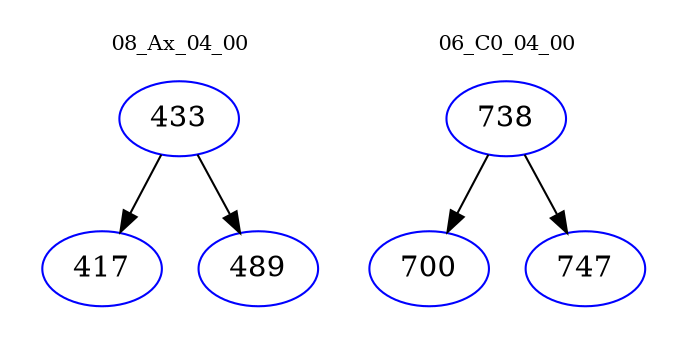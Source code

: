 digraph{
subgraph cluster_0 {
color = white
label = "08_Ax_04_00";
fontsize=10;
T0_433 [label="433", color="blue"]
T0_433 -> T0_417 [color="black"]
T0_417 [label="417", color="blue"]
T0_433 -> T0_489 [color="black"]
T0_489 [label="489", color="blue"]
}
subgraph cluster_1 {
color = white
label = "06_C0_04_00";
fontsize=10;
T1_738 [label="738", color="blue"]
T1_738 -> T1_700 [color="black"]
T1_700 [label="700", color="blue"]
T1_738 -> T1_747 [color="black"]
T1_747 [label="747", color="blue"]
}
}
